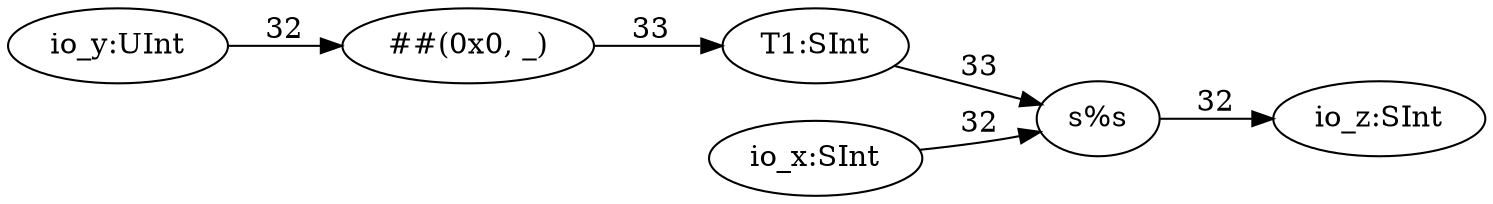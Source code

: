 digraph ZeroWidthTest_RemSU_1{
rankdir = LR;
  io_z[label="io_z:SInt"];
  T0[label="s%s"];
  T1[label="T1:SInt"];
  T2[label="##(0x0, _)"];
  io_y[label="io_y:UInt"];
  io_x[label="io_x:SInt"];
  T0 -> io_z[label="32"];
  io_x -> T0[label="32"];
  T1 -> T0[label="33"];
  T2 -> T1[label="33"];
  io_y -> T2[label="32"];
}